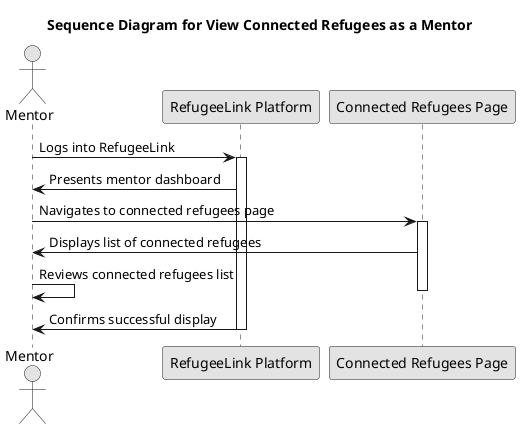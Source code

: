 @startuml
skinparam monochrome true
skinparam packageStyle rectangle
skinparam shadowing false

title Sequence Diagram for View Connected Refugees as a Mentor

actor Mentor
participant "RefugeeLink Platform" as Platform
participant "Connected Refugees Page" as RefugeesPage

Mentor -> Platform: Logs into RefugeeLink
activate Platform
Platform -> Mentor: Presents mentor dashboard
Mentor -> RefugeesPage: Navigates to connected refugees page
activate RefugeesPage
RefugeesPage -> Mentor: Displays list of connected refugees
Mentor -> Mentor: Reviews connected refugees list
deactivate RefugeesPage
Platform -> Mentor: Confirms successful display
deactivate Platform

@enduml
